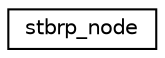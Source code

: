 digraph "Graphical Class Hierarchy"
{
 // LATEX_PDF_SIZE
  edge [fontname="Helvetica",fontsize="10",labelfontname="Helvetica",labelfontsize="10"];
  node [fontname="Helvetica",fontsize="10",shape=record];
  rankdir="LR";
  Node0 [label="stbrp_node",height=0.2,width=0.4,color="black", fillcolor="white", style="filled",URL="$structstbrp__node.html",tooltip=" "];
}
